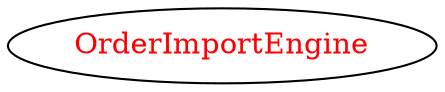 digraph dependencyGraph {
 concentrate=true;
 ranksep="2.0";
 rankdir="LR"; 
 splines="ortho";
"OrderImportEngine" [fontcolor="red"];
}